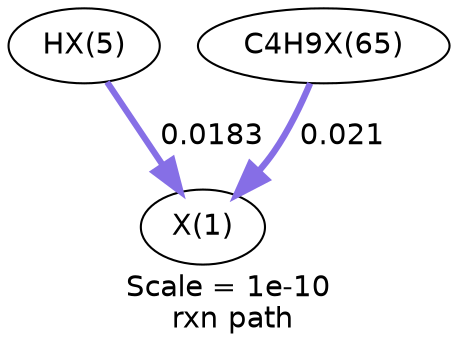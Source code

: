 digraph reaction_paths {
center=1;
s32 -> s31[fontname="Helvetica", style="setlinewidth(2.98)", arrowsize=1.49, color="0.7, 0.518, 0.9"
, label=" 0.0183"];
s39 -> s31[fontname="Helvetica", style="setlinewidth(3.08)", arrowsize=1.54, color="0.7, 0.521, 0.9"
, label=" 0.021"];
s31 [ fontname="Helvetica", label="X(1)"];
s32 [ fontname="Helvetica", label="HX(5)"];
s39 [ fontname="Helvetica", label="C4H9X(65)"];
 label = "Scale = 1e-10\l rxn path";
 fontname = "Helvetica";
}
